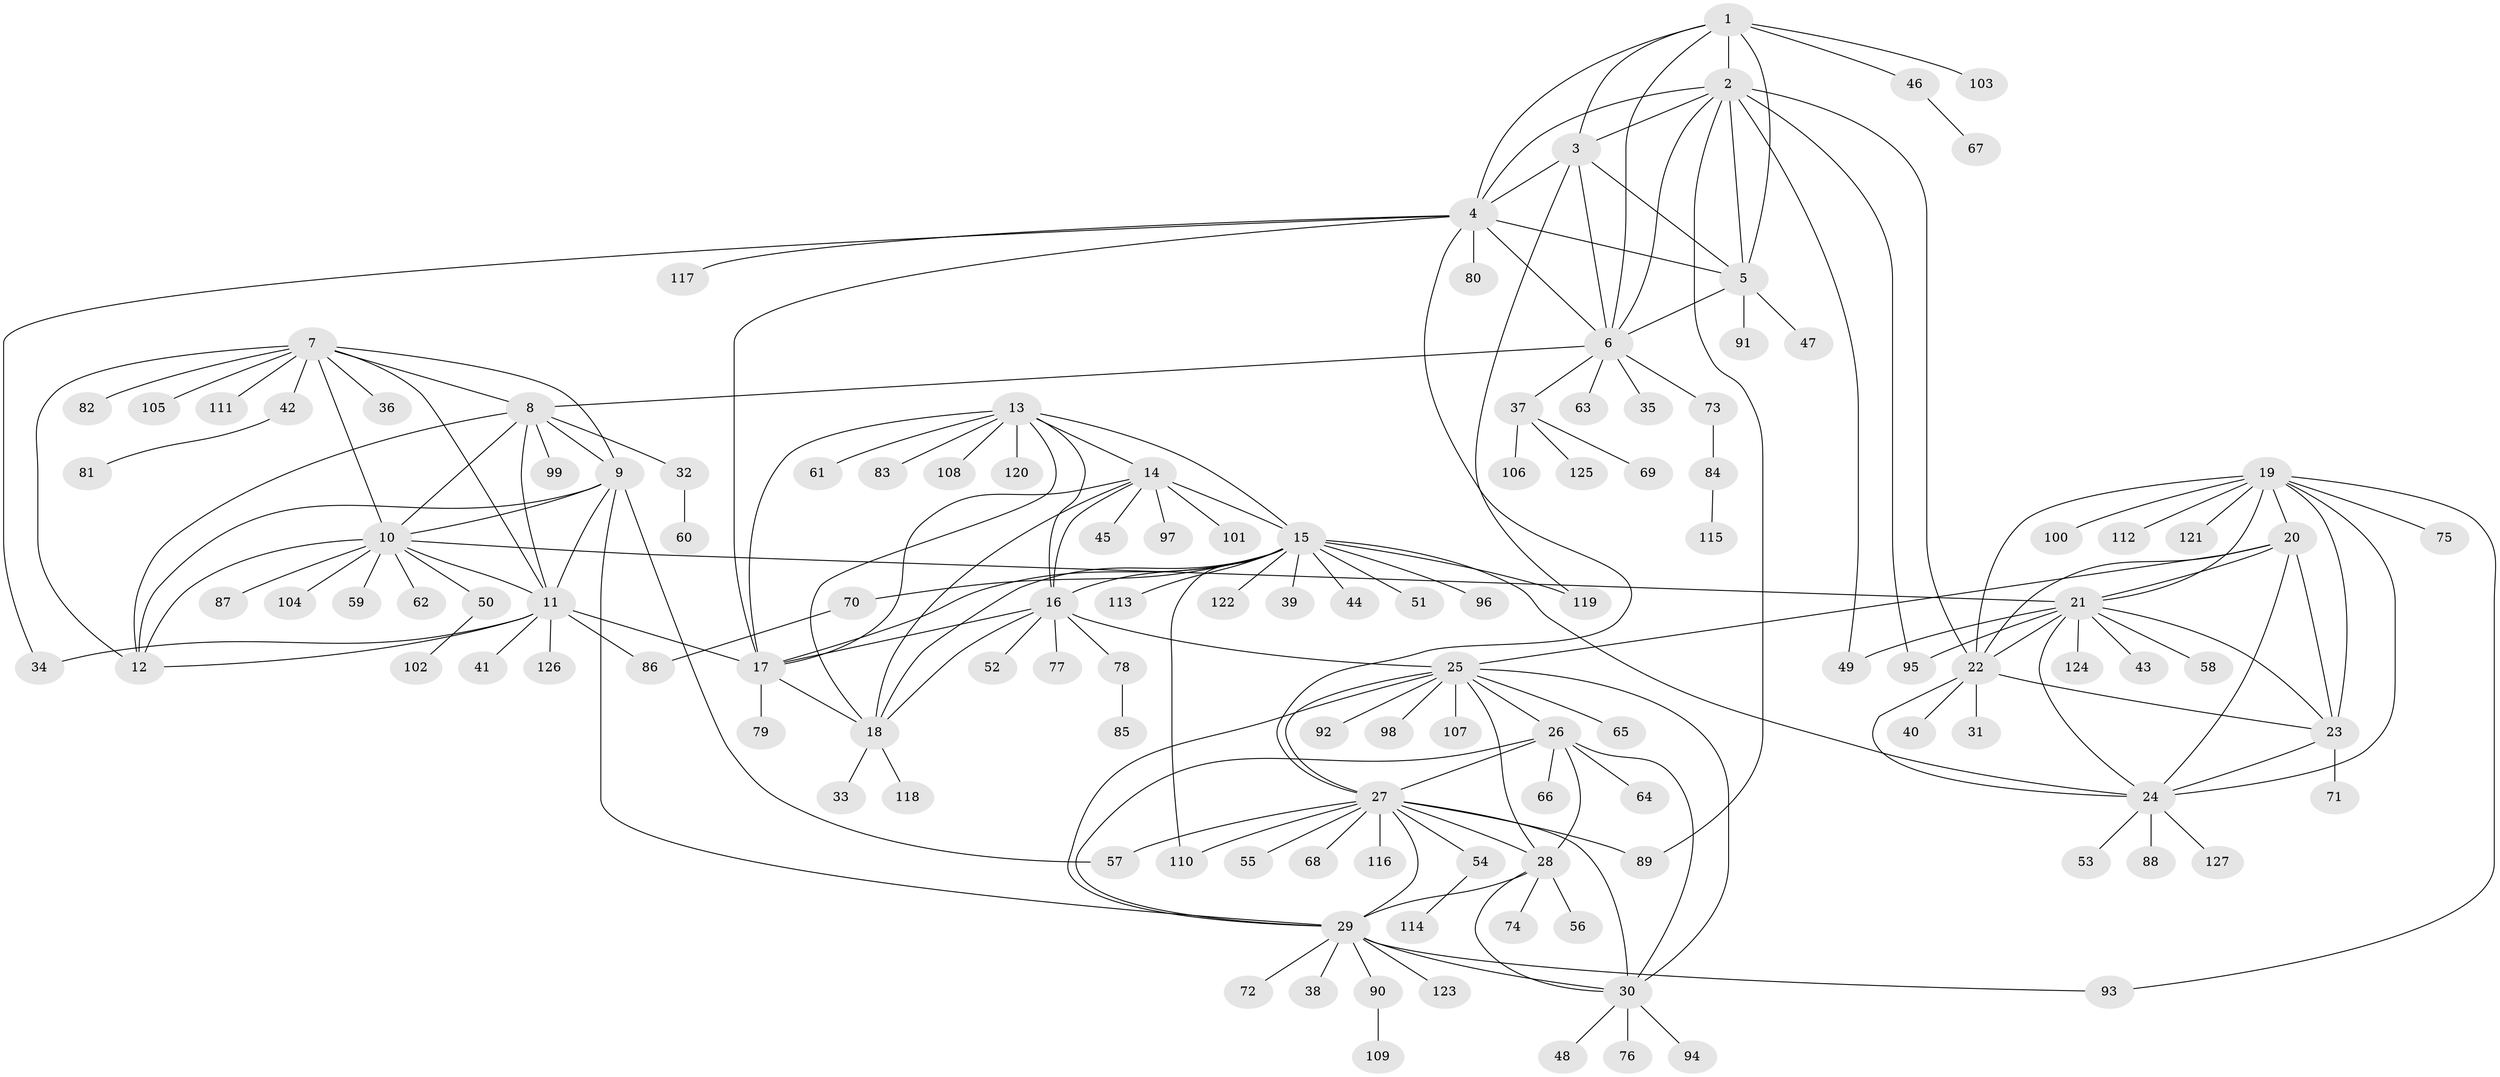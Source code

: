 // Generated by graph-tools (version 1.1) at 2025/16/03/09/25 04:16:05]
// undirected, 127 vertices, 191 edges
graph export_dot {
graph [start="1"]
  node [color=gray90,style=filled];
  1;
  2;
  3;
  4;
  5;
  6;
  7;
  8;
  9;
  10;
  11;
  12;
  13;
  14;
  15;
  16;
  17;
  18;
  19;
  20;
  21;
  22;
  23;
  24;
  25;
  26;
  27;
  28;
  29;
  30;
  31;
  32;
  33;
  34;
  35;
  36;
  37;
  38;
  39;
  40;
  41;
  42;
  43;
  44;
  45;
  46;
  47;
  48;
  49;
  50;
  51;
  52;
  53;
  54;
  55;
  56;
  57;
  58;
  59;
  60;
  61;
  62;
  63;
  64;
  65;
  66;
  67;
  68;
  69;
  70;
  71;
  72;
  73;
  74;
  75;
  76;
  77;
  78;
  79;
  80;
  81;
  82;
  83;
  84;
  85;
  86;
  87;
  88;
  89;
  90;
  91;
  92;
  93;
  94;
  95;
  96;
  97;
  98;
  99;
  100;
  101;
  102;
  103;
  104;
  105;
  106;
  107;
  108;
  109;
  110;
  111;
  112;
  113;
  114;
  115;
  116;
  117;
  118;
  119;
  120;
  121;
  122;
  123;
  124;
  125;
  126;
  127;
  1 -- 2;
  1 -- 3;
  1 -- 4;
  1 -- 5;
  1 -- 6;
  1 -- 46;
  1 -- 103;
  2 -- 3;
  2 -- 4;
  2 -- 5;
  2 -- 6;
  2 -- 22;
  2 -- 49;
  2 -- 89;
  2 -- 95;
  3 -- 4;
  3 -- 5;
  3 -- 6;
  3 -- 119;
  4 -- 5;
  4 -- 6;
  4 -- 17;
  4 -- 27;
  4 -- 34;
  4 -- 80;
  4 -- 117;
  5 -- 6;
  5 -- 47;
  5 -- 91;
  6 -- 8;
  6 -- 35;
  6 -- 37;
  6 -- 63;
  6 -- 73;
  7 -- 8;
  7 -- 9;
  7 -- 10;
  7 -- 11;
  7 -- 12;
  7 -- 36;
  7 -- 42;
  7 -- 82;
  7 -- 105;
  7 -- 111;
  8 -- 9;
  8 -- 10;
  8 -- 11;
  8 -- 12;
  8 -- 32;
  8 -- 99;
  9 -- 10;
  9 -- 11;
  9 -- 12;
  9 -- 29;
  9 -- 57;
  10 -- 11;
  10 -- 12;
  10 -- 21;
  10 -- 50;
  10 -- 59;
  10 -- 62;
  10 -- 87;
  10 -- 104;
  11 -- 12;
  11 -- 17;
  11 -- 34;
  11 -- 41;
  11 -- 86;
  11 -- 126;
  13 -- 14;
  13 -- 15;
  13 -- 16;
  13 -- 17;
  13 -- 18;
  13 -- 61;
  13 -- 83;
  13 -- 108;
  13 -- 120;
  14 -- 15;
  14 -- 16;
  14 -- 17;
  14 -- 18;
  14 -- 45;
  14 -- 97;
  14 -- 101;
  15 -- 16;
  15 -- 17;
  15 -- 18;
  15 -- 24;
  15 -- 39;
  15 -- 44;
  15 -- 51;
  15 -- 70;
  15 -- 96;
  15 -- 110;
  15 -- 113;
  15 -- 119;
  15 -- 122;
  16 -- 17;
  16 -- 18;
  16 -- 25;
  16 -- 52;
  16 -- 77;
  16 -- 78;
  17 -- 18;
  17 -- 79;
  18 -- 33;
  18 -- 118;
  19 -- 20;
  19 -- 21;
  19 -- 22;
  19 -- 23;
  19 -- 24;
  19 -- 75;
  19 -- 93;
  19 -- 100;
  19 -- 112;
  19 -- 121;
  20 -- 21;
  20 -- 22;
  20 -- 23;
  20 -- 24;
  20 -- 25;
  21 -- 22;
  21 -- 23;
  21 -- 24;
  21 -- 43;
  21 -- 49;
  21 -- 58;
  21 -- 95;
  21 -- 124;
  22 -- 23;
  22 -- 24;
  22 -- 31;
  22 -- 40;
  23 -- 24;
  23 -- 71;
  24 -- 53;
  24 -- 88;
  24 -- 127;
  25 -- 26;
  25 -- 27;
  25 -- 28;
  25 -- 29;
  25 -- 30;
  25 -- 65;
  25 -- 92;
  25 -- 98;
  25 -- 107;
  26 -- 27;
  26 -- 28;
  26 -- 29;
  26 -- 30;
  26 -- 64;
  26 -- 66;
  27 -- 28;
  27 -- 29;
  27 -- 30;
  27 -- 54;
  27 -- 55;
  27 -- 57;
  27 -- 68;
  27 -- 89;
  27 -- 110;
  27 -- 116;
  28 -- 29;
  28 -- 30;
  28 -- 56;
  28 -- 74;
  29 -- 30;
  29 -- 38;
  29 -- 72;
  29 -- 90;
  29 -- 93;
  29 -- 123;
  30 -- 48;
  30 -- 76;
  30 -- 94;
  32 -- 60;
  37 -- 69;
  37 -- 106;
  37 -- 125;
  42 -- 81;
  46 -- 67;
  50 -- 102;
  54 -- 114;
  70 -- 86;
  73 -- 84;
  78 -- 85;
  84 -- 115;
  90 -- 109;
}
